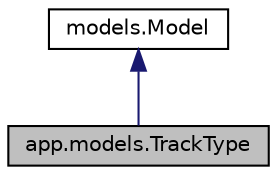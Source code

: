 digraph "app.models.TrackType"
{
 // LATEX_PDF_SIZE
  edge [fontname="Helvetica",fontsize="10",labelfontname="Helvetica",labelfontsize="10"];
  node [fontname="Helvetica",fontsize="10",shape=record];
  Node1 [label="app.models.TrackType",height=0.2,width=0.4,color="black", fillcolor="grey75", style="filled", fontcolor="black",tooltip="Represents the types of tracks for different age groups."];
  Node2 -> Node1 [dir="back",color="midnightblue",fontsize="10",style="solid",fontname="Helvetica"];
  Node2 [label="models.Model",height=0.2,width=0.4,color="black", fillcolor="white", style="filled",tooltip=" "];
}
